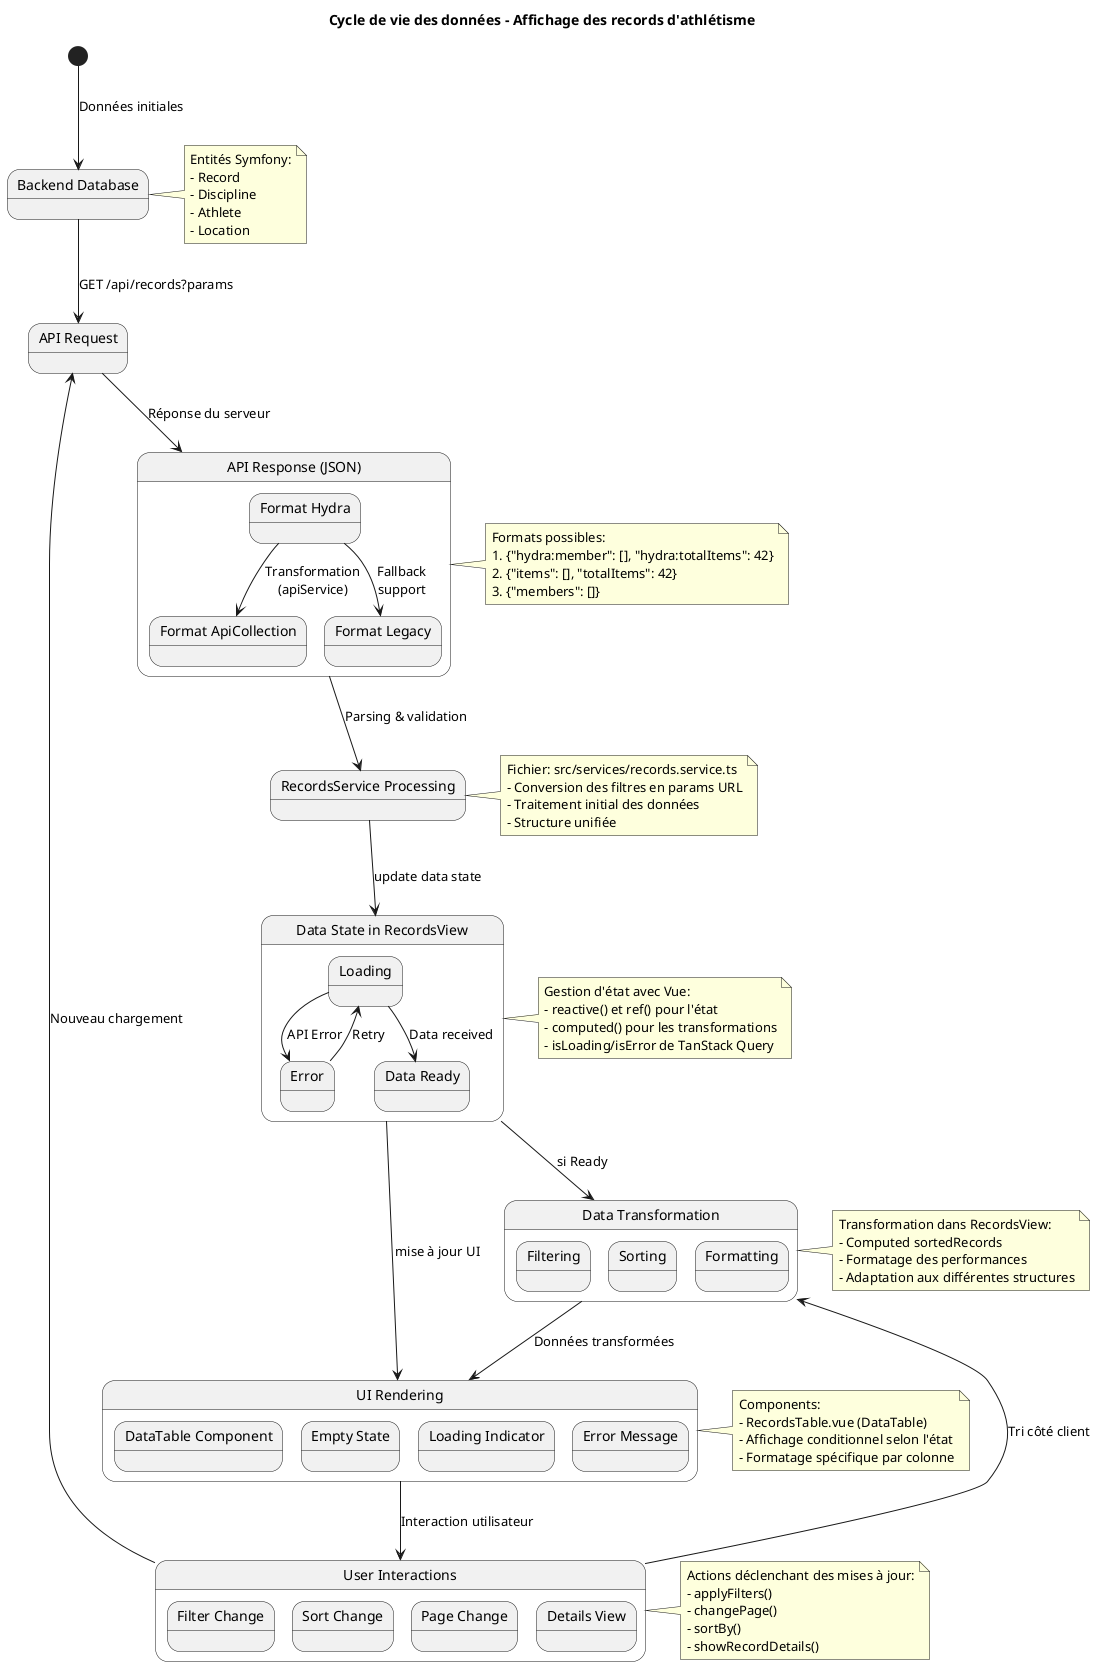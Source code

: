 @startuml Records Data Lifecycle

' Définition des styles
skinparam backgroundColor white
skinparam componentStyle uml2

' Définition du titre
title Cycle de vie des données - Affichage des records d'athlétisme

' États des données
state "Backend Database" as DB
state "API Request" as APIReq
state "API Response (JSON)" as APIResp {
  state "Format Hydra" as Hydra
  state "Format ApiCollection" as ApiColl
  state "Format Legacy" as Legacy
  Hydra --> ApiColl : Transformation\n(apiService)
  Hydra --> Legacy : Fallback\nsupport
}
state "RecordsService Processing" as RecService
state "Data State in RecordsView" as ViewState {
  state "Loading" as Loading
  state "Error" as Error
  state "Data Ready" as Ready
  Loading --> Error : API Error
  Loading --> Ready : Data received
  Error --> Loading : Retry
}
state "Data Transformation" as Transform {
  state "Filtering" as Filter
  state "Sorting" as Sort
  state "Formatting" as Format
}
state "UI Rendering" as UI {
  state "DataTable Component" as DataTable
  state "Empty State" as Empty
  state "Loading Indicator" as LoadingUI
  state "Error Message" as ErrorUI
}
state "User Interactions" as UserActions {
  state "Filter Change" as FilterAction
  state "Sort Change" as SortAction
  state "Page Change" as PageAction
  state "Details View" as DetailsAction
}

' Transitions
[*] --> DB : Données initiales
DB --> APIReq : GET /api/records?params
APIReq --> APIResp : Réponse du serveur
APIResp --> RecService : Parsing & validation
RecService --> ViewState : update data state
ViewState --> Transform : si Ready
ViewState --> UI : mise à jour UI

' Cycle de transformation des données
Transform --> UI : Données transformées
UI --> UserActions : Interaction utilisateur
UserActions --> APIReq : Nouveau chargement
UserActions --> Transform : Tri côté client

' Notes explicatives
note right of DB
  Entités Symfony:
  - Record
  - Discipline
  - Athlete
  - Location
endnote

note right of APIResp
  Formats possibles:
  1. {"hydra:member": [], "hydra:totalItems": 42}
  2. {"items": [], "totalItems": 42}
  3. {"members": []}
endnote

note right of RecService
  Fichier: src/services/records.service.ts
  - Conversion des filtres en params URL
  - Traitement initial des données
  - Structure unifiée
endnote

note right of Transform
  Transformation dans RecordsView:
  - Computed sortedRecords
  - Formatage des performances
  - Adaptation aux différentes structures
endnote

note right of ViewState
  Gestion d'état avec Vue:
  - reactive() et ref() pour l'état
  - computed() pour les transformations
  - isLoading/isError de TanStack Query
endnote

note right of UI
  Components:
  - RecordsTable.vue (DataTable)
  - Affichage conditionnel selon l'état
  - Formatage spécifique par colonne
endnote

note right of UserActions
  Actions déclenchant des mises à jour:
  - applyFilters()
  - changePage()
  - sortBy()
  - showRecordDetails()
endnote

@enduml
